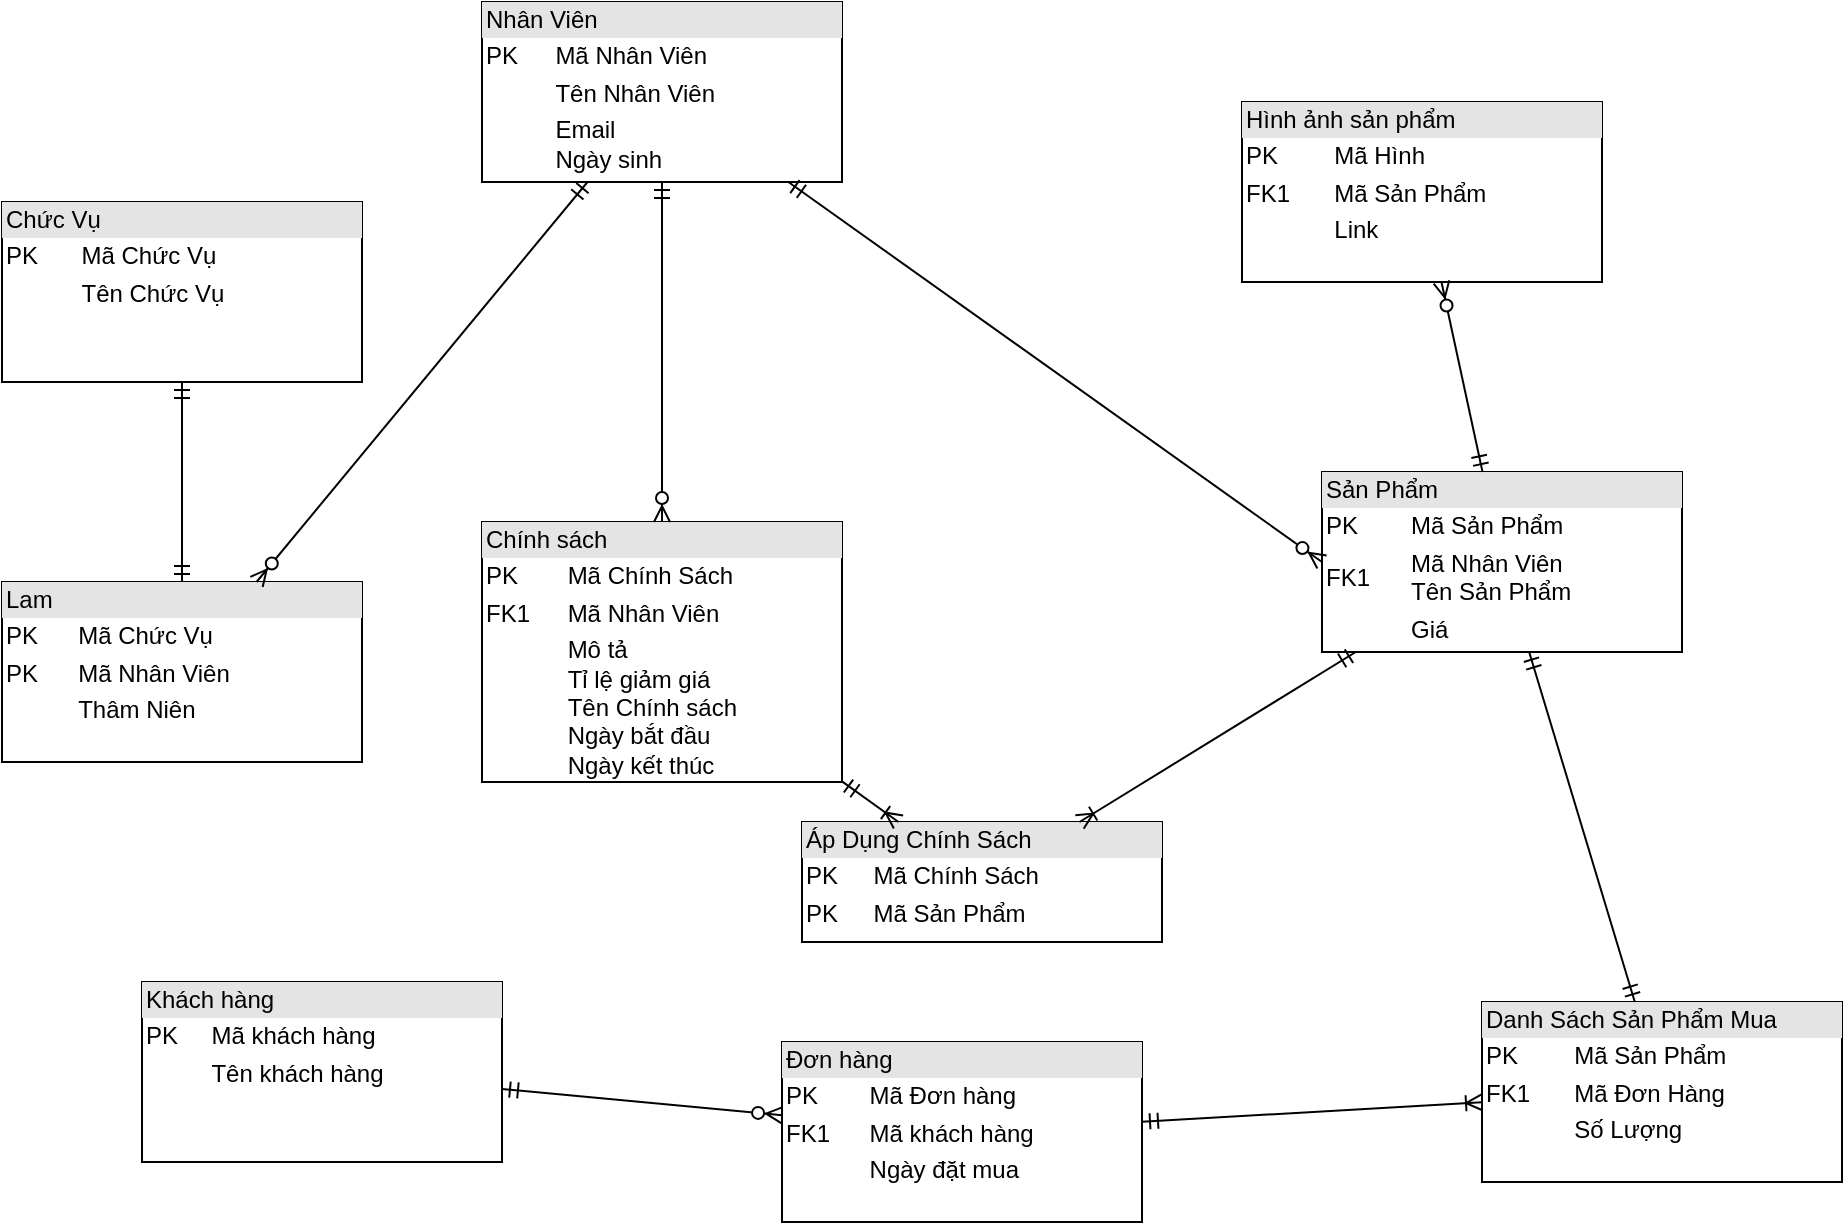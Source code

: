 <mxfile version="13.9.9" type="github">
  <diagram name="Page-1" id="a7904f86-f2b4-8e86-fa97-74104820619b">
    <mxGraphModel dx="1038" dy="523" grid="1" gridSize="10" guides="1" tooltips="1" connect="1" arrows="1" fold="1" page="1" pageScale="1" pageWidth="1100" pageHeight="850" background="#ffffff" math="0" shadow="0">
      <root>
        <mxCell id="0" />
        <mxCell id="1" parent="0" />
        <mxCell id="n_UbAWOk8QEllwR_LC-T-9" value="&lt;div style=&quot;box-sizing: border-box ; width: 100% ; background: #e4e4e4 ; padding: 2px&quot;&gt;Nhân Viên&lt;/div&gt;&lt;table style=&quot;width: 100% ; font-size: 1em&quot; cellpadding=&quot;2&quot; cellspacing=&quot;0&quot;&gt;&lt;tbody&gt;&lt;tr&gt;&lt;td&gt;PK&lt;/td&gt;&lt;td&gt;Mã Nhân Viên&lt;/td&gt;&lt;/tr&gt;&lt;tr&gt;&lt;td&gt;&lt;br&gt;&lt;/td&gt;&lt;td&gt;Tên Nhân Viên&lt;/td&gt;&lt;/tr&gt;&lt;tr&gt;&lt;td&gt;&lt;/td&gt;&lt;td&gt;Email&lt;br&gt;Ngày sinh&lt;/td&gt;&lt;/tr&gt;&lt;/tbody&gt;&lt;/table&gt;" style="verticalAlign=top;align=left;overflow=fill;html=1;" vertex="1" parent="1">
          <mxGeometry x="280" y="100" width="180" height="90" as="geometry" />
        </mxCell>
        <mxCell id="n_UbAWOk8QEllwR_LC-T-10" value="&lt;div style=&quot;box-sizing: border-box ; width: 100% ; background: #e4e4e4 ; padding: 2px&quot;&gt;Chính sách&lt;/div&gt;&lt;table style=&quot;width: 100% ; font-size: 1em&quot; cellpadding=&quot;2&quot; cellspacing=&quot;0&quot;&gt;&lt;tbody&gt;&lt;tr&gt;&lt;td&gt;PK&lt;/td&gt;&lt;td&gt;Mã Chính Sách&lt;/td&gt;&lt;/tr&gt;&lt;tr&gt;&lt;td&gt;FK1&lt;/td&gt;&lt;td&gt;Mã Nhân Viên&lt;/td&gt;&lt;/tr&gt;&lt;tr&gt;&lt;td&gt;&lt;/td&gt;&lt;td&gt;Mô tả&lt;br&gt;Tỉ lệ giảm giá&lt;br&gt;Tên Chính sách&lt;br&gt;Ngày bắt đầu&lt;br&gt;Ngày kết thúc&lt;/td&gt;&lt;/tr&gt;&lt;/tbody&gt;&lt;/table&gt;" style="verticalAlign=top;align=left;overflow=fill;html=1;" vertex="1" parent="1">
          <mxGeometry x="280" y="360" width="180" height="130" as="geometry" />
        </mxCell>
        <mxCell id="n_UbAWOk8QEllwR_LC-T-11" value="&lt;div style=&quot;box-sizing: border-box ; width: 100% ; background: #e4e4e4 ; padding: 2px&quot;&gt;Sản Phẩm&lt;/div&gt;&lt;table style=&quot;width: 100% ; font-size: 1em&quot; cellpadding=&quot;2&quot; cellspacing=&quot;0&quot;&gt;&lt;tbody&gt;&lt;tr&gt;&lt;td&gt;PK&lt;/td&gt;&lt;td&gt;Mã Sản Phẩm&lt;/td&gt;&lt;/tr&gt;&lt;tr&gt;&lt;td&gt;FK1&lt;/td&gt;&lt;td&gt;Mã Nhân Viên&lt;br&gt;Tên Sản Phẩm&lt;/td&gt;&lt;/tr&gt;&lt;tr&gt;&lt;td&gt;&lt;/td&gt;&lt;td&gt;Giá&lt;/td&gt;&lt;/tr&gt;&lt;/tbody&gt;&lt;/table&gt;" style="verticalAlign=top;align=left;overflow=fill;html=1;" vertex="1" parent="1">
          <mxGeometry x="700" y="335" width="180" height="90" as="geometry" />
        </mxCell>
        <mxCell id="n_UbAWOk8QEllwR_LC-T-12" value="&lt;div style=&quot;box-sizing: border-box ; width: 100% ; background: #e4e4e4 ; padding: 2px&quot;&gt;Hình ảnh sản phẩm&lt;/div&gt;&lt;table style=&quot;width: 100% ; font-size: 1em&quot; cellpadding=&quot;2&quot; cellspacing=&quot;0&quot;&gt;&lt;tbody&gt;&lt;tr&gt;&lt;td&gt;PK&lt;/td&gt;&lt;td&gt;Mã Hình&lt;/td&gt;&lt;/tr&gt;&lt;tr&gt;&lt;td&gt;FK1&lt;/td&gt;&lt;td&gt;Mã Sản Phẩm&lt;/td&gt;&lt;/tr&gt;&lt;tr&gt;&lt;td&gt;&lt;/td&gt;&lt;td&gt;Link&lt;/td&gt;&lt;/tr&gt;&lt;/tbody&gt;&lt;/table&gt;" style="verticalAlign=top;align=left;overflow=fill;html=1;" vertex="1" parent="1">
          <mxGeometry x="660" y="150" width="180" height="90" as="geometry" />
        </mxCell>
        <mxCell id="n_UbAWOk8QEllwR_LC-T-13" value="&lt;div style=&quot;box-sizing: border-box ; width: 100% ; background: #e4e4e4 ; padding: 2px&quot;&gt;Chức Vụ&lt;/div&gt;&lt;table style=&quot;width: 100% ; font-size: 1em&quot; cellpadding=&quot;2&quot; cellspacing=&quot;0&quot;&gt;&lt;tbody&gt;&lt;tr&gt;&lt;td&gt;PK&lt;/td&gt;&lt;td&gt;Mã Chức Vụ&lt;/td&gt;&lt;/tr&gt;&lt;tr&gt;&lt;td&gt;&lt;br&gt;&lt;/td&gt;&lt;td&gt;Tên Chức Vụ&lt;/td&gt;&lt;/tr&gt;&lt;tr&gt;&lt;td&gt;&lt;/td&gt;&lt;td&gt;&lt;br&gt;&lt;/td&gt;&lt;/tr&gt;&lt;/tbody&gt;&lt;/table&gt;" style="verticalAlign=top;align=left;overflow=fill;html=1;" vertex="1" parent="1">
          <mxGeometry x="40" y="200" width="180" height="90" as="geometry" />
        </mxCell>
        <mxCell id="n_UbAWOk8QEllwR_LC-T-14" value="&lt;div style=&quot;box-sizing: border-box ; width: 100% ; background: #e4e4e4 ; padding: 2px&quot;&gt;Lam&lt;/div&gt;&lt;table style=&quot;width: 100% ; font-size: 1em&quot; cellpadding=&quot;2&quot; cellspacing=&quot;0&quot;&gt;&lt;tbody&gt;&lt;tr&gt;&lt;td&gt;PK&lt;/td&gt;&lt;td&gt;Mã Chức Vụ&lt;/td&gt;&lt;/tr&gt;&lt;tr&gt;&lt;td&gt;PK&lt;/td&gt;&lt;td&gt;Mã Nhân Viên&lt;/td&gt;&lt;/tr&gt;&lt;tr&gt;&lt;td&gt;&lt;/td&gt;&lt;td&gt;Thâm Niên&lt;/td&gt;&lt;/tr&gt;&lt;/tbody&gt;&lt;/table&gt;" style="verticalAlign=top;align=left;overflow=fill;html=1;" vertex="1" parent="1">
          <mxGeometry x="40" y="390" width="180" height="90" as="geometry" />
        </mxCell>
        <mxCell id="n_UbAWOk8QEllwR_LC-T-15" value="&lt;div style=&quot;box-sizing: border-box ; width: 100% ; background: #e4e4e4 ; padding: 2px&quot;&gt;Khách hàng&lt;/div&gt;&lt;table style=&quot;width: 100% ; font-size: 1em&quot; cellpadding=&quot;2&quot; cellspacing=&quot;0&quot;&gt;&lt;tbody&gt;&lt;tr&gt;&lt;td&gt;PK&lt;/td&gt;&lt;td&gt;Mã khách hàng&lt;/td&gt;&lt;/tr&gt;&lt;tr&gt;&lt;td&gt;&lt;br&gt;&lt;/td&gt;&lt;td&gt;Tên khách hàng&lt;/td&gt;&lt;/tr&gt;&lt;tr&gt;&lt;td&gt;&lt;/td&gt;&lt;td&gt;&lt;br&gt;&lt;/td&gt;&lt;/tr&gt;&lt;/tbody&gt;&lt;/table&gt;" style="verticalAlign=top;align=left;overflow=fill;html=1;" vertex="1" parent="1">
          <mxGeometry x="110" y="590" width="180" height="90" as="geometry" />
        </mxCell>
        <mxCell id="n_UbAWOk8QEllwR_LC-T-16" value="&lt;div style=&quot;box-sizing: border-box ; width: 100% ; background: #e4e4e4 ; padding: 2px&quot;&gt;Đơn hàng&lt;/div&gt;&lt;table style=&quot;width: 100% ; font-size: 1em&quot; cellpadding=&quot;2&quot; cellspacing=&quot;0&quot;&gt;&lt;tbody&gt;&lt;tr&gt;&lt;td&gt;PK&lt;/td&gt;&lt;td&gt;Mã Đơn hàng&lt;/td&gt;&lt;/tr&gt;&lt;tr&gt;&lt;td&gt;FK1&lt;/td&gt;&lt;td&gt;Mã khách hàng&lt;/td&gt;&lt;/tr&gt;&lt;tr&gt;&lt;td&gt;&lt;/td&gt;&lt;td&gt;Ngày đặt mua&lt;/td&gt;&lt;/tr&gt;&lt;/tbody&gt;&lt;/table&gt;" style="verticalAlign=top;align=left;overflow=fill;html=1;" vertex="1" parent="1">
          <mxGeometry x="430" y="620" width="180" height="90" as="geometry" />
        </mxCell>
        <mxCell id="n_UbAWOk8QEllwR_LC-T-20" value="" style="endArrow=ERmandOne;html=1;startArrow=ERmandOne;startFill=0;endFill=0;" edge="1" parent="1" source="n_UbAWOk8QEllwR_LC-T-14" target="n_UbAWOk8QEllwR_LC-T-13">
          <mxGeometry width="50" height="50" relative="1" as="geometry">
            <mxPoint x="530" y="400" as="sourcePoint" />
            <mxPoint x="580" y="350" as="targetPoint" />
          </mxGeometry>
        </mxCell>
        <mxCell id="n_UbAWOk8QEllwR_LC-T-21" value="" style="endArrow=ERmandOne;html=1;startArrow=ERzeroToMany;startFill=1;endFill=0;" edge="1" parent="1" source="n_UbAWOk8QEllwR_LC-T-14" target="n_UbAWOk8QEllwR_LC-T-9">
          <mxGeometry width="50" height="50" relative="1" as="geometry">
            <mxPoint x="430" y="310" as="sourcePoint" />
            <mxPoint x="480" y="260" as="targetPoint" />
          </mxGeometry>
        </mxCell>
        <mxCell id="n_UbAWOk8QEllwR_LC-T-22" value="" style="endArrow=ERmandOne;html=1;endFill=0;startArrow=ERzeroToMany;startFill=1;" edge="1" parent="1" source="n_UbAWOk8QEllwR_LC-T-10" target="n_UbAWOk8QEllwR_LC-T-9">
          <mxGeometry width="50" height="50" relative="1" as="geometry">
            <mxPoint x="530" y="300" as="sourcePoint" />
            <mxPoint x="580" y="250" as="targetPoint" />
          </mxGeometry>
        </mxCell>
        <mxCell id="n_UbAWOk8QEllwR_LC-T-23" value="" style="endArrow=ERmandOne;html=1;startArrow=ERzeroToMany;startFill=1;endFill=0;exitX=0;exitY=0.5;exitDx=0;exitDy=0;" edge="1" parent="1" source="n_UbAWOk8QEllwR_LC-T-11" target="n_UbAWOk8QEllwR_LC-T-9">
          <mxGeometry width="50" height="50" relative="1" as="geometry">
            <mxPoint x="270" y="310" as="sourcePoint" />
            <mxPoint x="320" y="260" as="targetPoint" />
          </mxGeometry>
        </mxCell>
        <mxCell id="n_UbAWOk8QEllwR_LC-T-24" value="" style="endArrow=ERzeroToMany;html=1;startArrow=ERmandOne;startFill=0;endFill=1;" edge="1" parent="1" source="n_UbAWOk8QEllwR_LC-T-11" target="n_UbAWOk8QEllwR_LC-T-12">
          <mxGeometry width="50" height="50" relative="1" as="geometry">
            <mxPoint x="310" y="390" as="sourcePoint" />
            <mxPoint x="360" y="340" as="targetPoint" />
          </mxGeometry>
        </mxCell>
        <mxCell id="n_UbAWOk8QEllwR_LC-T-25" value="" style="endArrow=ERmandOne;html=1;startArrow=ERzeroToMany;startFill=1;endFill=0;" edge="1" parent="1" source="n_UbAWOk8QEllwR_LC-T-16" target="n_UbAWOk8QEllwR_LC-T-15">
          <mxGeometry width="50" height="50" relative="1" as="geometry">
            <mxPoint x="410" y="600" as="sourcePoint" />
            <mxPoint x="460" y="550" as="targetPoint" />
          </mxGeometry>
        </mxCell>
        <mxCell id="n_UbAWOk8QEllwR_LC-T-26" value="" style="endArrow=ERmandOne;html=1;startArrow=ERoneToMany;startFill=0;endFill=0;" edge="1" parent="1" source="n_UbAWOk8QEllwR_LC-T-27" target="n_UbAWOk8QEllwR_LC-T-16">
          <mxGeometry width="50" height="50" relative="1" as="geometry">
            <mxPoint x="590" y="639.545" as="sourcePoint" />
            <mxPoint x="710" y="650" as="targetPoint" />
          </mxGeometry>
        </mxCell>
        <mxCell id="n_UbAWOk8QEllwR_LC-T-27" value="&lt;div style=&quot;box-sizing: border-box ; width: 100% ; background: #e4e4e4 ; padding: 2px&quot;&gt;Danh Sách Sản Phẩm Mua&lt;/div&gt;&lt;table style=&quot;width: 100% ; font-size: 1em&quot; cellpadding=&quot;2&quot; cellspacing=&quot;0&quot;&gt;&lt;tbody&gt;&lt;tr&gt;&lt;td&gt;PK&lt;/td&gt;&lt;td&gt;Mã Sản Phẩm&lt;/td&gt;&lt;/tr&gt;&lt;tr&gt;&lt;td&gt;FK1&lt;/td&gt;&lt;td&gt;Mã Đơn Hàng&lt;/td&gt;&lt;/tr&gt;&lt;tr&gt;&lt;td&gt;&lt;/td&gt;&lt;td&gt;Số Lượng&lt;/td&gt;&lt;/tr&gt;&lt;/tbody&gt;&lt;/table&gt;" style="verticalAlign=top;align=left;overflow=fill;html=1;" vertex="1" parent="1">
          <mxGeometry x="780" y="600" width="180" height="90" as="geometry" />
        </mxCell>
        <mxCell id="n_UbAWOk8QEllwR_LC-T-28" value="&lt;div style=&quot;box-sizing: border-box ; width: 100% ; background: #e4e4e4 ; padding: 2px&quot;&gt;Áp Dụng Chính Sách&lt;/div&gt;&lt;table style=&quot;width: 100% ; font-size: 1em&quot; cellpadding=&quot;2&quot; cellspacing=&quot;0&quot;&gt;&lt;tbody&gt;&lt;tr&gt;&lt;td&gt;PK&lt;/td&gt;&lt;td&gt;Mã Chính Sách&lt;/td&gt;&lt;/tr&gt;&lt;tr&gt;&lt;td&gt;PK&lt;/td&gt;&lt;td&gt;Mã Sản Phẩm&lt;/td&gt;&lt;/tr&gt;&lt;tr&gt;&lt;td&gt;&lt;/td&gt;&lt;td&gt;&lt;br&gt;&lt;/td&gt;&lt;/tr&gt;&lt;/tbody&gt;&lt;/table&gt;" style="verticalAlign=top;align=left;overflow=fill;html=1;" vertex="1" parent="1">
          <mxGeometry x="440" y="510" width="180" height="60" as="geometry" />
        </mxCell>
        <mxCell id="n_UbAWOk8QEllwR_LC-T-29" value="" style="endArrow=ERmandOne;html=1;startArrow=ERoneToMany;startFill=0;endFill=0;" edge="1" parent="1" source="n_UbAWOk8QEllwR_LC-T-28" target="n_UbAWOk8QEllwR_LC-T-10">
          <mxGeometry width="50" height="50" relative="1" as="geometry">
            <mxPoint x="490" y="600" as="sourcePoint" />
            <mxPoint x="540" y="550" as="targetPoint" />
          </mxGeometry>
        </mxCell>
        <mxCell id="n_UbAWOk8QEllwR_LC-T-30" value="" style="endArrow=ERoneToMany;html=1;endFill=0;startArrow=ERmandOne;startFill=0;" edge="1" parent="1" source="n_UbAWOk8QEllwR_LC-T-11" target="n_UbAWOk8QEllwR_LC-T-28">
          <mxGeometry width="50" height="50" relative="1" as="geometry">
            <mxPoint x="610" y="380" as="sourcePoint" />
            <mxPoint x="660" y="330" as="targetPoint" />
          </mxGeometry>
        </mxCell>
        <mxCell id="n_UbAWOk8QEllwR_LC-T-31" value="" style="endArrow=ERmandOne;html=1;endFill=0;startArrow=ERmandOne;startFill=0;" edge="1" parent="1" source="n_UbAWOk8QEllwR_LC-T-27" target="n_UbAWOk8QEllwR_LC-T-11">
          <mxGeometry width="50" height="50" relative="1" as="geometry">
            <mxPoint x="800" y="540" as="sourcePoint" />
            <mxPoint x="850" y="490" as="targetPoint" />
          </mxGeometry>
        </mxCell>
      </root>
    </mxGraphModel>
  </diagram>
</mxfile>
